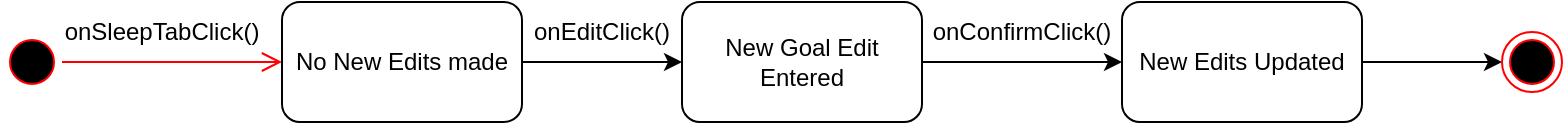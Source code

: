 <mxfile version="16.0.0" type="device"><diagram id="FBkG8f94dyyc6If0W2rL" name="Page-1"><mxGraphModel dx="826" dy="1008" grid="1" gridSize="10" guides="1" tooltips="1" connect="1" arrows="1" fold="1" page="1" pageScale="1" pageWidth="850" pageHeight="1100" math="0" shadow="0"><root><mxCell id="0"/><mxCell id="1" parent="0"/><mxCell id="7QLRAnxZ5McZaVttHmtJ-1" value="" style="ellipse;html=1;shape=startState;fillColor=#000000;strokeColor=#ff0000;" vertex="1" parent="1"><mxGeometry y="290" width="30" height="30" as="geometry"/></mxCell><mxCell id="7QLRAnxZ5McZaVttHmtJ-2" value="" style="edgeStyle=orthogonalEdgeStyle;html=1;verticalAlign=bottom;endArrow=open;endSize=8;strokeColor=#ff0000;rounded=0;entryX=0;entryY=0.5;entryDx=0;entryDy=0;" edge="1" source="7QLRAnxZ5McZaVttHmtJ-1" parent="1" target="7QLRAnxZ5McZaVttHmtJ-3"><mxGeometry relative="1" as="geometry"><mxPoint x="90" y="305" as="targetPoint"/></mxGeometry></mxCell><mxCell id="7QLRAnxZ5McZaVttHmtJ-5" style="edgeStyle=orthogonalEdgeStyle;rounded=0;orthogonalLoop=1;jettySize=auto;html=1;" edge="1" parent="1" source="7QLRAnxZ5McZaVttHmtJ-3"><mxGeometry relative="1" as="geometry"><mxPoint x="340" y="305" as="targetPoint"/></mxGeometry></mxCell><mxCell id="7QLRAnxZ5McZaVttHmtJ-3" value="No New Edits made" style="rounded=1;whiteSpace=wrap;html=1;" vertex="1" parent="1"><mxGeometry x="140" y="275" width="120" height="60" as="geometry"/></mxCell><mxCell id="7QLRAnxZ5McZaVttHmtJ-4" value="onSleepTabClick()" style="text;html=1;strokeColor=none;fillColor=none;align=center;verticalAlign=middle;whiteSpace=wrap;rounded=0;" vertex="1" parent="1"><mxGeometry x="50" y="275" width="60" height="30" as="geometry"/></mxCell><mxCell id="7QLRAnxZ5McZaVttHmtJ-6" value="onEditClick()" style="text;html=1;strokeColor=none;fillColor=none;align=center;verticalAlign=middle;whiteSpace=wrap;rounded=0;" vertex="1" parent="1"><mxGeometry x="270" y="275" width="60" height="30" as="geometry"/></mxCell><mxCell id="7QLRAnxZ5McZaVttHmtJ-8" style="edgeStyle=orthogonalEdgeStyle;rounded=0;orthogonalLoop=1;jettySize=auto;html=1;entryX=0;entryY=0.5;entryDx=0;entryDy=0;" edge="1" parent="1" source="7QLRAnxZ5McZaVttHmtJ-7" target="7QLRAnxZ5McZaVttHmtJ-10"><mxGeometry relative="1" as="geometry"><mxPoint x="580" y="310" as="targetPoint"/></mxGeometry></mxCell><mxCell id="7QLRAnxZ5McZaVttHmtJ-7" value="New Goal Edit Entered" style="rounded=1;whiteSpace=wrap;html=1;" vertex="1" parent="1"><mxGeometry x="340" y="275" width="120" height="60" as="geometry"/></mxCell><mxCell id="7QLRAnxZ5McZaVttHmtJ-9" value="onConfirmClick()" style="text;html=1;strokeColor=none;fillColor=none;align=center;verticalAlign=middle;whiteSpace=wrap;rounded=0;" vertex="1" parent="1"><mxGeometry x="480" y="275" width="60" height="30" as="geometry"/></mxCell><mxCell id="7QLRAnxZ5McZaVttHmtJ-11" style="edgeStyle=orthogonalEdgeStyle;rounded=0;orthogonalLoop=1;jettySize=auto;html=1;entryX=0;entryY=0.5;entryDx=0;entryDy=0;" edge="1" parent="1" source="7QLRAnxZ5McZaVttHmtJ-10" target="7QLRAnxZ5McZaVttHmtJ-12"><mxGeometry relative="1" as="geometry"><mxPoint x="740" y="305" as="targetPoint"/></mxGeometry></mxCell><mxCell id="7QLRAnxZ5McZaVttHmtJ-10" value="New Edits Updated" style="rounded=1;whiteSpace=wrap;html=1;" vertex="1" parent="1"><mxGeometry x="560" y="275" width="120" height="60" as="geometry"/></mxCell><mxCell id="7QLRAnxZ5McZaVttHmtJ-12" value="" style="ellipse;html=1;shape=endState;fillColor=#000000;strokeColor=#ff0000;" vertex="1" parent="1"><mxGeometry x="750" y="290" width="30" height="30" as="geometry"/></mxCell></root></mxGraphModel></diagram></mxfile>